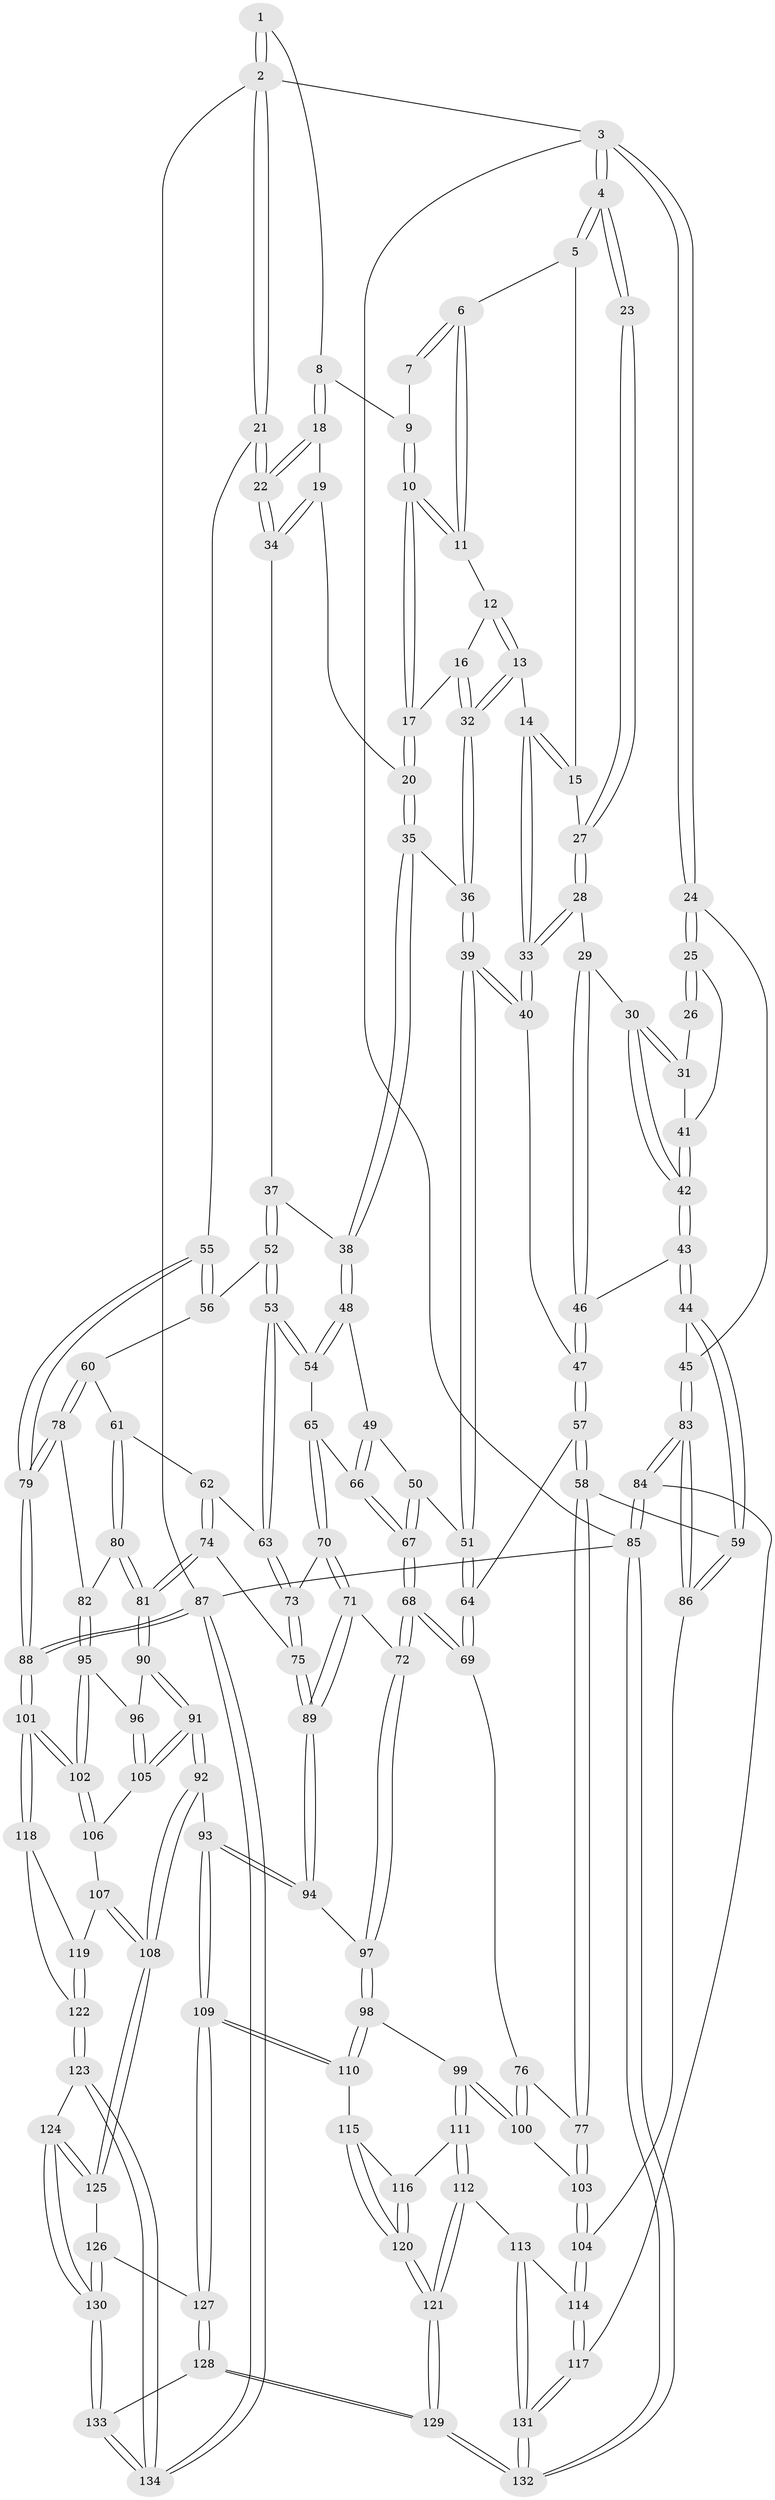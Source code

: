 // Generated by graph-tools (version 1.1) at 2025/03/03/09/25 03:03:23]
// undirected, 134 vertices, 332 edges
graph export_dot {
graph [start="1"]
  node [color=gray90,style=filled];
  1 [pos="+1+0"];
  2 [pos="+1+0"];
  3 [pos="+0+0"];
  4 [pos="+0+0"];
  5 [pos="+0.3356137017693979+0"];
  6 [pos="+0.49731599931295667+0"];
  7 [pos="+0.8013286104895457+0"];
  8 [pos="+0.9272868206410483+0.07441575948201729"];
  9 [pos="+0.8110794630660534+0.008582366867513017"];
  10 [pos="+0.7547101766138408+0.11457155365629013"];
  11 [pos="+0.5132804660184915+0"];
  12 [pos="+0.5133694167686138+0"];
  13 [pos="+0.48871813261984515+0.14970491383476364"];
  14 [pos="+0.4093814114275673+0.14837039485900255"];
  15 [pos="+0.26902778101012254+0.09311487602089077"];
  16 [pos="+0.6607059005728014+0.13819957962004664"];
  17 [pos="+0.753054838067912+0.14214518935626927"];
  18 [pos="+0.9451877307621032+0.11053302749004255"];
  19 [pos="+0.8042495536855891+0.15073129515897069"];
  20 [pos="+0.7543877745403055+0.14502038331062517"];
  21 [pos="+1+0.2508760882896492"];
  22 [pos="+1+0.21697017737644847"];
  23 [pos="+0.16656411557059453+0.09545555321415715"];
  24 [pos="+0+0"];
  25 [pos="+0+0.1430855011832039"];
  26 [pos="+0.14714376820946914+0.11096346940874002"];
  27 [pos="+0.26313513797420085+0.10055181533358892"];
  28 [pos="+0.24939212770272845+0.1963912082322863"];
  29 [pos="+0.18775342597062955+0.23144962829341365"];
  30 [pos="+0.16648174933507795+0.22454847218364285"];
  31 [pos="+0.14797956471504928+0.2152108694381407"];
  32 [pos="+0.5101580349219478+0.19795646265528716"];
  33 [pos="+0.304479794567497+0.24045290471620087"];
  34 [pos="+0.9467861829536612+0.251634642397179"];
  35 [pos="+0.7400428202132538+0.26057945574859603"];
  36 [pos="+0.5133183993441511+0.24285064355775107"];
  37 [pos="+0.8281575690215205+0.3223750851615513"];
  38 [pos="+0.745116072857736+0.2720256365285647"];
  39 [pos="+0.4798788719168956+0.33154358078732676"];
  40 [pos="+0.3124934914343453+0.25357135002666353"];
  41 [pos="+0.03961978101593066+0.19710255839110458"];
  42 [pos="+0.06379638163390387+0.3319583634121206"];
  43 [pos="+0.06466241271971142+0.36743389714167235"];
  44 [pos="+0.059420121271481274+0.37455058126939034"];
  45 [pos="+0+0.3725174278679443"];
  46 [pos="+0.18421720730700886+0.33240735086242906"];
  47 [pos="+0.24772463550949733+0.3825636193132634"];
  48 [pos="+0.6702393457655549+0.37951527809410107"];
  49 [pos="+0.5385714953491361+0.3676208662616964"];
  50 [pos="+0.4913253408991069+0.34995921778580447"];
  51 [pos="+0.48009540099872766+0.33597754295760524"];
  52 [pos="+0.8290567005950894+0.32747535237358144"];
  53 [pos="+0.7108169173494383+0.4582001641026426"];
  54 [pos="+0.7016722014734575+0.45052880685838487"];
  55 [pos="+1+0.3161929287352617"];
  56 [pos="+0.8535106043333254+0.3866460335936029"];
  57 [pos="+0.2766177170214325+0.4439853151412568"];
  58 [pos="+0.21111878265633763+0.5502139394085436"];
  59 [pos="+0.1187513430072627+0.5441951925118922"];
  60 [pos="+0.8681469579959303+0.47893935703778157"];
  61 [pos="+0.8548996893241444+0.49318678936286403"];
  62 [pos="+0.7718852169550362+0.49216555556769376"];
  63 [pos="+0.7169683832260701+0.467439486685242"];
  64 [pos="+0.3308972829456898+0.43233117577134667"];
  65 [pos="+0.6169038955439173+0.47859699799529204"];
  66 [pos="+0.6146883939727315+0.4768794551960059"];
  67 [pos="+0.5011611427612281+0.504165163244956"];
  68 [pos="+0.4950630361417896+0.5820875253789088"];
  69 [pos="+0.4563170407690786+0.5826306458767286"];
  70 [pos="+0.6043700001796727+0.583372066808472"];
  71 [pos="+0.5677736951296175+0.601098720068639"];
  72 [pos="+0.533467833322668+0.6144404357918624"];
  73 [pos="+0.6517668710092548+0.5797042985495282"];
  74 [pos="+0.7281106668916353+0.6108891504972649"];
  75 [pos="+0.713169594288747+0.6144145189206175"];
  76 [pos="+0.40519982064574717+0.6030959751509881"];
  77 [pos="+0.23959003898699213+0.5913601679434173"];
  78 [pos="+1+0.4760241899342052"];
  79 [pos="+1+0.45162549863850016"];
  80 [pos="+0.8556861279268363+0.5321227225000414"];
  81 [pos="+0.801347640614519+0.6297530431144152"];
  82 [pos="+0.928294251698801+0.624873478954202"];
  83 [pos="+0+0.6953136746295752"];
  84 [pos="+0+0.7642142691672578"];
  85 [pos="+0+1"];
  86 [pos="+0+0.6416442404858482"];
  87 [pos="+1+1"];
  88 [pos="+1+0.8021680220327316"];
  89 [pos="+0.6982198821116153+0.693402854963082"];
  90 [pos="+0.8058416744164911+0.6396251253679445"];
  91 [pos="+0.7616070972725366+0.8026268490330708"];
  92 [pos="+0.7603633746854631+0.8043089225332053"];
  93 [pos="+0.731954177432997+0.797320627754966"];
  94 [pos="+0.6965120638840888+0.7439686604138095"];
  95 [pos="+0.9240852036120851+0.6538688639134252"];
  96 [pos="+0.8963308140592207+0.6736027521254759"];
  97 [pos="+0.5373541402092112+0.6795176257395174"];
  98 [pos="+0.4991877979835788+0.7645751994233966"];
  99 [pos="+0.458669861054159+0.778942492910136"];
  100 [pos="+0.3818637577656338+0.7182819717060411"];
  101 [pos="+1+0.8006671420447821"];
  102 [pos="+1+0.7547424827591848"];
  103 [pos="+0.25159161450335604+0.7195157753272038"];
  104 [pos="+0.2330370957163194+0.769264188174061"];
  105 [pos="+0.8853067831982576+0.7224747854793098"];
  106 [pos="+0.9322593182640362+0.7627987653420429"];
  107 [pos="+0.8909178765971807+0.8375697436755714"];
  108 [pos="+0.782254322129973+0.8356795692751953"];
  109 [pos="+0.606708305341517+0.8629498038185747"];
  110 [pos="+0.5864905709596733+0.8562645619867627"];
  111 [pos="+0.42774670540816156+0.8189890080360871"];
  112 [pos="+0.407504117755725+0.8409095171756106"];
  113 [pos="+0.24514083700387693+0.8676269584489922"];
  114 [pos="+0.22866320914960797+0.8261938589060611"];
  115 [pos="+0.575455797547118+0.8653945007492522"];
  116 [pos="+0.4913612090592728+0.8833245853252218"];
  117 [pos="+0+0.7837116058032301"];
  118 [pos="+1+0.8626402207294914"];
  119 [pos="+0.9142969845951404+0.8515015334376157"];
  120 [pos="+0.46536742632281997+0.9749388442775927"];
  121 [pos="+0.4616100535087881+0.979330077861217"];
  122 [pos="+0.9047136566097439+0.9767003358301065"];
  123 [pos="+0.8979557743530557+0.989059748079073"];
  124 [pos="+0.8139709077845853+0.9162216644321551"];
  125 [pos="+0.7824848513538893+0.8383160048854683"];
  126 [pos="+0.7253397855311323+0.9259778576324038"];
  127 [pos="+0.6228847778728414+0.9448375286765713"];
  128 [pos="+0.614744960329779+1"];
  129 [pos="+0.43466304285318713+1"];
  130 [pos="+0.7029444170420869+1"];
  131 [pos="+0.22573714528044372+0.9733120154592114"];
  132 [pos="+0.2231567278748557+1"];
  133 [pos="+0.6498731788084853+1"];
  134 [pos="+0.9994441850182911+1"];
  1 -- 2;
  1 -- 2;
  1 -- 8;
  2 -- 3;
  2 -- 21;
  2 -- 21;
  2 -- 87;
  3 -- 4;
  3 -- 4;
  3 -- 24;
  3 -- 24;
  3 -- 85;
  4 -- 5;
  4 -- 5;
  4 -- 23;
  4 -- 23;
  5 -- 6;
  5 -- 15;
  6 -- 7;
  6 -- 7;
  6 -- 11;
  6 -- 11;
  7 -- 9;
  8 -- 9;
  8 -- 18;
  8 -- 18;
  9 -- 10;
  9 -- 10;
  10 -- 11;
  10 -- 11;
  10 -- 17;
  10 -- 17;
  11 -- 12;
  12 -- 13;
  12 -- 13;
  12 -- 16;
  13 -- 14;
  13 -- 32;
  13 -- 32;
  14 -- 15;
  14 -- 15;
  14 -- 33;
  14 -- 33;
  15 -- 27;
  16 -- 17;
  16 -- 32;
  16 -- 32;
  17 -- 20;
  17 -- 20;
  18 -- 19;
  18 -- 22;
  18 -- 22;
  19 -- 20;
  19 -- 34;
  19 -- 34;
  20 -- 35;
  20 -- 35;
  21 -- 22;
  21 -- 22;
  21 -- 55;
  22 -- 34;
  22 -- 34;
  23 -- 27;
  23 -- 27;
  24 -- 25;
  24 -- 25;
  24 -- 45;
  25 -- 26;
  25 -- 26;
  25 -- 41;
  26 -- 31;
  27 -- 28;
  27 -- 28;
  28 -- 29;
  28 -- 33;
  28 -- 33;
  29 -- 30;
  29 -- 46;
  29 -- 46;
  30 -- 31;
  30 -- 31;
  30 -- 42;
  30 -- 42;
  31 -- 41;
  32 -- 36;
  32 -- 36;
  33 -- 40;
  33 -- 40;
  34 -- 37;
  35 -- 36;
  35 -- 38;
  35 -- 38;
  36 -- 39;
  36 -- 39;
  37 -- 38;
  37 -- 52;
  37 -- 52;
  38 -- 48;
  38 -- 48;
  39 -- 40;
  39 -- 40;
  39 -- 51;
  39 -- 51;
  40 -- 47;
  41 -- 42;
  41 -- 42;
  42 -- 43;
  42 -- 43;
  43 -- 44;
  43 -- 44;
  43 -- 46;
  44 -- 45;
  44 -- 59;
  44 -- 59;
  45 -- 83;
  45 -- 83;
  46 -- 47;
  46 -- 47;
  47 -- 57;
  47 -- 57;
  48 -- 49;
  48 -- 54;
  48 -- 54;
  49 -- 50;
  49 -- 66;
  49 -- 66;
  50 -- 51;
  50 -- 67;
  50 -- 67;
  51 -- 64;
  51 -- 64;
  52 -- 53;
  52 -- 53;
  52 -- 56;
  53 -- 54;
  53 -- 54;
  53 -- 63;
  53 -- 63;
  54 -- 65;
  55 -- 56;
  55 -- 56;
  55 -- 79;
  55 -- 79;
  56 -- 60;
  57 -- 58;
  57 -- 58;
  57 -- 64;
  58 -- 59;
  58 -- 77;
  58 -- 77;
  59 -- 86;
  59 -- 86;
  60 -- 61;
  60 -- 78;
  60 -- 78;
  61 -- 62;
  61 -- 80;
  61 -- 80;
  62 -- 63;
  62 -- 74;
  62 -- 74;
  63 -- 73;
  63 -- 73;
  64 -- 69;
  64 -- 69;
  65 -- 66;
  65 -- 70;
  65 -- 70;
  66 -- 67;
  66 -- 67;
  67 -- 68;
  67 -- 68;
  68 -- 69;
  68 -- 69;
  68 -- 72;
  68 -- 72;
  69 -- 76;
  70 -- 71;
  70 -- 71;
  70 -- 73;
  71 -- 72;
  71 -- 89;
  71 -- 89;
  72 -- 97;
  72 -- 97;
  73 -- 75;
  73 -- 75;
  74 -- 75;
  74 -- 81;
  74 -- 81;
  75 -- 89;
  75 -- 89;
  76 -- 77;
  76 -- 100;
  76 -- 100;
  77 -- 103;
  77 -- 103;
  78 -- 79;
  78 -- 79;
  78 -- 82;
  79 -- 88;
  79 -- 88;
  80 -- 81;
  80 -- 81;
  80 -- 82;
  81 -- 90;
  81 -- 90;
  82 -- 95;
  82 -- 95;
  83 -- 84;
  83 -- 84;
  83 -- 86;
  83 -- 86;
  84 -- 85;
  84 -- 85;
  84 -- 117;
  85 -- 132;
  85 -- 132;
  85 -- 87;
  86 -- 104;
  87 -- 88;
  87 -- 88;
  87 -- 134;
  87 -- 134;
  88 -- 101;
  88 -- 101;
  89 -- 94;
  89 -- 94;
  90 -- 91;
  90 -- 91;
  90 -- 96;
  91 -- 92;
  91 -- 92;
  91 -- 105;
  91 -- 105;
  92 -- 93;
  92 -- 108;
  92 -- 108;
  93 -- 94;
  93 -- 94;
  93 -- 109;
  93 -- 109;
  94 -- 97;
  95 -- 96;
  95 -- 102;
  95 -- 102;
  96 -- 105;
  96 -- 105;
  97 -- 98;
  97 -- 98;
  98 -- 99;
  98 -- 110;
  98 -- 110;
  99 -- 100;
  99 -- 100;
  99 -- 111;
  99 -- 111;
  100 -- 103;
  101 -- 102;
  101 -- 102;
  101 -- 118;
  101 -- 118;
  102 -- 106;
  102 -- 106;
  103 -- 104;
  103 -- 104;
  104 -- 114;
  104 -- 114;
  105 -- 106;
  106 -- 107;
  107 -- 108;
  107 -- 108;
  107 -- 119;
  108 -- 125;
  108 -- 125;
  109 -- 110;
  109 -- 110;
  109 -- 127;
  109 -- 127;
  110 -- 115;
  111 -- 112;
  111 -- 112;
  111 -- 116;
  112 -- 113;
  112 -- 121;
  112 -- 121;
  113 -- 114;
  113 -- 131;
  113 -- 131;
  114 -- 117;
  114 -- 117;
  115 -- 116;
  115 -- 120;
  115 -- 120;
  116 -- 120;
  116 -- 120;
  117 -- 131;
  117 -- 131;
  118 -- 119;
  118 -- 122;
  119 -- 122;
  119 -- 122;
  120 -- 121;
  120 -- 121;
  121 -- 129;
  121 -- 129;
  122 -- 123;
  122 -- 123;
  123 -- 124;
  123 -- 134;
  123 -- 134;
  124 -- 125;
  124 -- 125;
  124 -- 130;
  124 -- 130;
  125 -- 126;
  126 -- 127;
  126 -- 130;
  126 -- 130;
  127 -- 128;
  127 -- 128;
  128 -- 129;
  128 -- 129;
  128 -- 133;
  129 -- 132;
  129 -- 132;
  130 -- 133;
  130 -- 133;
  131 -- 132;
  131 -- 132;
  133 -- 134;
  133 -- 134;
}
